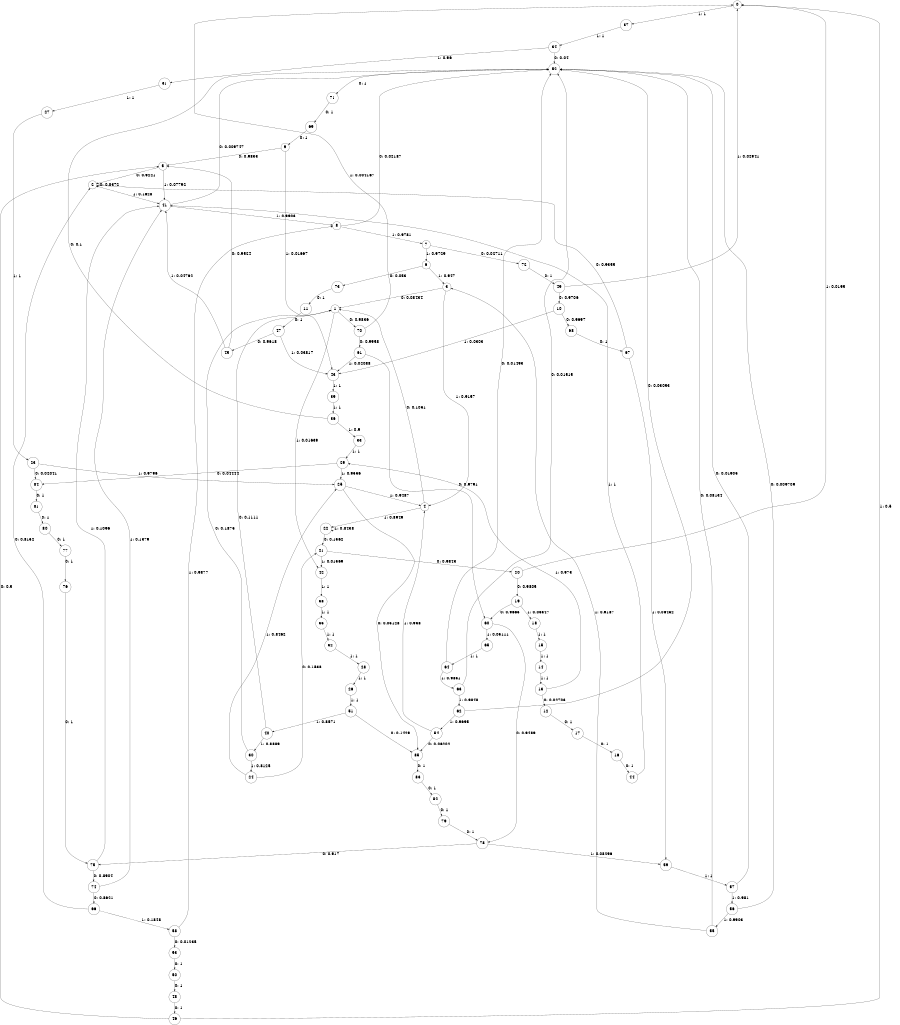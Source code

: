 digraph "ch4_face_grouped_df_L15" {
size = "6,8.5";
ratio = "fill";
node [shape = circle];
node [fontsize = 24];
edge [fontsize = 24];
0 -> 37 [label = "1: 1        "];
1 -> 70 [label = "0: 0.9836   "];
1 -> 42 [label = "1: 0.01639  "];
2 -> 2 [label = "0: 0.8372   "];
2 -> 41 [label = "1: 0.1628   "];
3 -> 1 [label = "0: 0.08434  "];
3 -> 4 [label = "1: 0.9157   "];
4 -> 1 [label = "0: 0.1051   "];
4 -> 22 [label = "1: 0.8949   "];
5 -> 2 [label = "0: 0.9221   "];
5 -> 41 [label = "1: 0.07792  "];
6 -> 73 [label = "0: 0.053    "];
6 -> 3 [label = "1: 0.947    "];
7 -> 72 [label = "0: 0.02711  "];
7 -> 6 [label = "1: 0.9729   "];
8 -> 52 [label = "0: 0.02187  "];
8 -> 7 [label = "1: 0.9781   "];
9 -> 5 [label = "0: 0.9833   "];
9 -> 43 [label = "1: 0.01667  "];
10 -> 68 [label = "0: 0.9697   "];
10 -> 43 [label = "1: 0.0303   "];
11 -> 47 [label = "0: 1        "];
12 -> 17 [label = "0: 1        "];
13 -> 12 [label = "0: 0.02703  "];
13 -> 29 [label = "1: 0.973    "];
14 -> 13 [label = "1: 1        "];
15 -> 14 [label = "1: 1        "];
16 -> 44 [label = "0: 1        "];
17 -> 16 [label = "0: 1        "];
18 -> 15 [label = "1: 1        "];
19 -> 60 [label = "0: 0.9665   "];
19 -> 18 [label = "1: 0.03347  "];
20 -> 19 [label = "0: 0.9805   "];
20 -> 0 [label = "1: 0.0195   "];
21 -> 20 [label = "0: 0.9843   "];
21 -> 42 [label = "1: 0.01569  "];
22 -> 21 [label = "0: 0.1562   "];
22 -> 22 [label = "1: 0.8438   "];
23 -> 84 [label = "0: 0.02041  "];
23 -> 25 [label = "1: 0.9796   "];
24 -> 21 [label = "0: 0.1538   "];
24 -> 25 [label = "1: 0.8462   "];
25 -> 85 [label = "0: 0.05128  "];
25 -> 4 [label = "1: 0.9487   "];
26 -> 51 [label = "1: 1        "];
27 -> 23 [label = "1: 1        "];
28 -> 26 [label = "1: 1        "];
29 -> 84 [label = "0: 0.04444  "];
29 -> 25 [label = "1: 0.9556   "];
30 -> 1 [label = "0: 0.1875   "];
30 -> 24 [label = "1: 0.8125   "];
31 -> 27 [label = "1: 1        "];
32 -> 28 [label = "1: 1        "];
33 -> 29 [label = "1: 1        "];
34 -> 52 [label = "0: 0.04     "];
34 -> 31 [label = "1: 0.96     "];
35 -> 32 [label = "1: 1        "];
36 -> 52 [label = "0: 0.1      "];
36 -> 33 [label = "1: 0.9      "];
37 -> 34 [label = "1: 1        "];
38 -> 35 [label = "1: 1        "];
39 -> 36 [label = "1: 1        "];
40 -> 1 [label = "0: 0.1111   "];
40 -> 30 [label = "1: 0.8889   "];
41 -> 52 [label = "0: 0.009747  "];
41 -> 8 [label = "1: 0.9903   "];
42 -> 38 [label = "1: 1        "];
43 -> 39 [label = "1: 1        "];
44 -> 41 [label = "1: 1        "];
45 -> 5 [label = "0: 0.9524   "];
45 -> 41 [label = "1: 0.04762  "];
46 -> 5 [label = "0: 0.5      "];
46 -> 0 [label = "1: 0.5      "];
47 -> 45 [label = "0: 0.9618   "];
47 -> 43 [label = "1: 0.03817  "];
48 -> 46 [label = "0: 1        "];
49 -> 10 [label = "0: 0.9706   "];
49 -> 0 [label = "1: 0.02941  "];
50 -> 48 [label = "0: 1        "];
51 -> 85 [label = "0: 0.1429   "];
51 -> 40 [label = "1: 0.8571   "];
52 -> 71 [label = "0: 1        "];
53 -> 50 [label = "0: 1        "];
54 -> 85 [label = "0: 0.06202  "];
54 -> 4 [label = "1: 0.938    "];
55 -> 52 [label = "0: 0.08134  "];
55 -> 3 [label = "1: 0.9187   "];
56 -> 52 [label = "0: 0.009709  "];
56 -> 55 [label = "1: 0.9903   "];
57 -> 52 [label = "0: 0.01905  "];
57 -> 56 [label = "1: 0.981    "];
58 -> 53 [label = "0: 0.01235  "];
58 -> 8 [label = "1: 0.9877   "];
59 -> 57 [label = "1: 1        "];
60 -> 78 [label = "0: 0.9489   "];
60 -> 65 [label = "1: 0.05111  "];
61 -> 60 [label = "0: 0.9791   "];
61 -> 43 [label = "1: 0.02088  "];
62 -> 52 [label = "0: 0.03053  "];
62 -> 54 [label = "1: 0.9695   "];
63 -> 52 [label = "0: 0.01515  "];
63 -> 62 [label = "1: 0.9848   "];
64 -> 52 [label = "0: 0.01493  "];
64 -> 63 [label = "1: 0.9851   "];
65 -> 64 [label = "1: 1        "];
66 -> 2 [label = "0: 0.8152   "];
66 -> 58 [label = "1: 0.1848   "];
67 -> 2 [label = "0: 0.9355   "];
67 -> 59 [label = "1: 0.06452  "];
68 -> 67 [label = "0: 1        "];
69 -> 9 [label = "0: 1        "];
70 -> 61 [label = "0: 0.9958   "];
70 -> 0 [label = "1: 0.004167  "];
71 -> 69 [label = "0: 1        "];
72 -> 49 [label = "0: 1        "];
73 -> 11 [label = "0: 1        "];
74 -> 66 [label = "0: 0.8621   "];
74 -> 41 [label = "1: 0.1379   "];
75 -> 74 [label = "0: 0.8904   "];
75 -> 41 [label = "1: 0.1096   "];
76 -> 75 [label = "0: 1        "];
77 -> 76 [label = "0: 1        "];
78 -> 75 [label = "0: 0.917    "];
78 -> 59 [label = "1: 0.08296  "];
79 -> 78 [label = "0: 1        "];
80 -> 77 [label = "0: 1        "];
81 -> 80 [label = "0: 1        "];
82 -> 79 [label = "0: 1        "];
83 -> 82 [label = "0: 1        "];
84 -> 81 [label = "0: 1        "];
85 -> 83 [label = "0: 1        "];
}